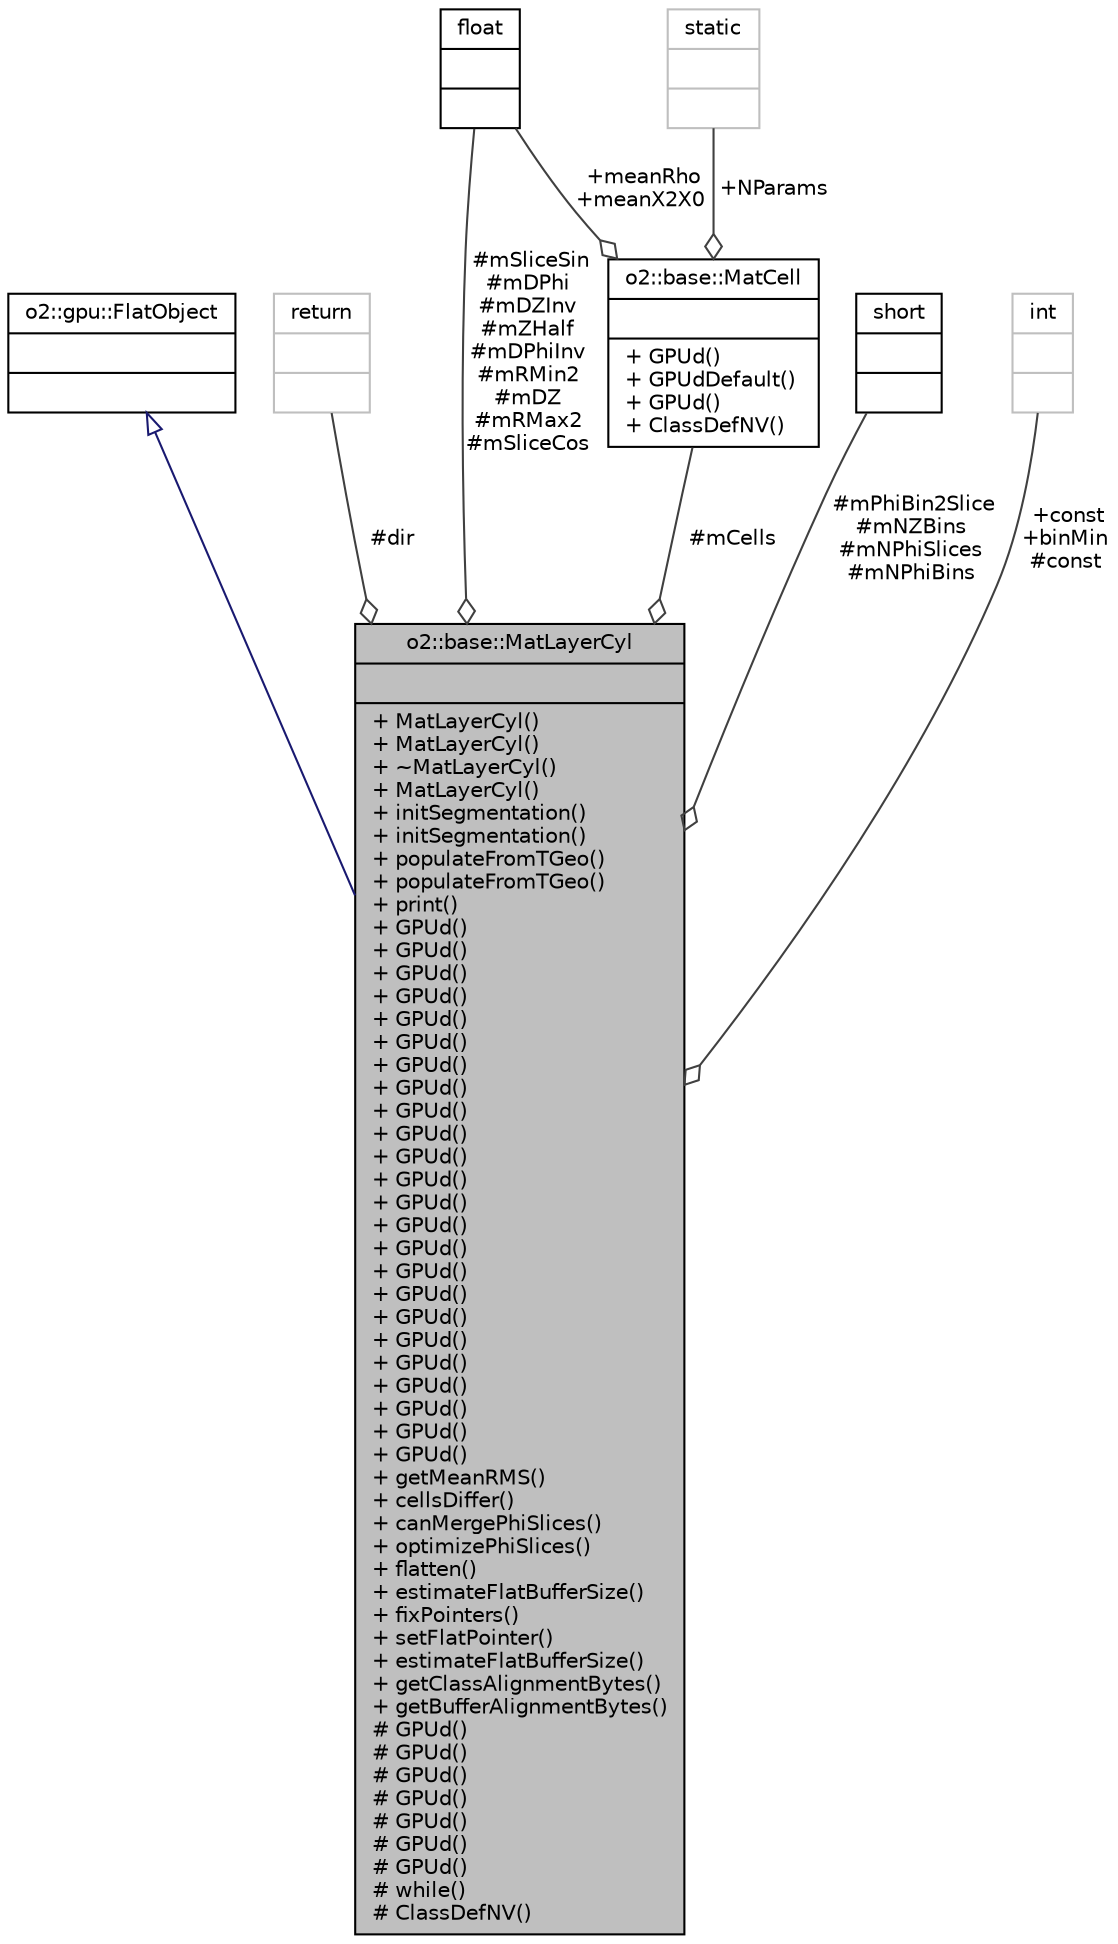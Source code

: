 digraph "o2::base::MatLayerCyl"
{
 // INTERACTIVE_SVG=YES
  bgcolor="transparent";
  edge [fontname="Helvetica",fontsize="10",labelfontname="Helvetica",labelfontsize="10"];
  node [fontname="Helvetica",fontsize="10",shape=record];
  Node1 [label="{o2::base::MatLayerCyl\n||+ MatLayerCyl()\l+ MatLayerCyl()\l+ ~MatLayerCyl()\l+ MatLayerCyl()\l+ initSegmentation()\l+ initSegmentation()\l+ populateFromTGeo()\l+ populateFromTGeo()\l+ print()\l+ GPUd()\l+ GPUd()\l+ GPUd()\l+ GPUd()\l+ GPUd()\l+ GPUd()\l+ GPUd()\l+ GPUd()\l+ GPUd()\l+ GPUd()\l+ GPUd()\l+ GPUd()\l+ GPUd()\l+ GPUd()\l+ GPUd()\l+ GPUd()\l+ GPUd()\l+ GPUd()\l+ GPUd()\l+ GPUd()\l+ GPUd()\l+ GPUd()\l+ GPUd()\l+ GPUd()\l+ getMeanRMS()\l+ cellsDiffer()\l+ canMergePhiSlices()\l+ optimizePhiSlices()\l+ flatten()\l+ estimateFlatBufferSize()\l+ fixPointers()\l+ setFlatPointer()\l+ estimateFlatBufferSize()\l+ getClassAlignmentBytes()\l+ getBufferAlignmentBytes()\l# GPUd()\l# GPUd()\l# GPUd()\l# GPUd()\l# GPUd()\l# GPUd()\l# GPUd()\l# while()\l# ClassDefNV()\l}",height=0.2,width=0.4,color="black", fillcolor="grey75", style="filled", fontcolor="black"];
  Node2 -> Node1 [dir="back",color="midnightblue",fontsize="10",style="solid",arrowtail="onormal",fontname="Helvetica"];
  Node2 [label="{o2::gpu::FlatObject\n||}",height=0.2,width=0.4,color="black",URL="$d8/db1/classo2_1_1gpu_1_1FlatObject.html"];
  Node3 -> Node1 [color="grey25",fontsize="10",style="solid",label=" #dir" ,arrowhead="odiamond",fontname="Helvetica"];
  Node3 [label="{return\n||}",height=0.2,width=0.4,color="grey75"];
  Node4 -> Node1 [color="grey25",fontsize="10",style="solid",label=" #mSliceSin\n#mDPhi\n#mDZInv\n#mZHalf\n#mDPhiInv\n#mRMin2\n#mDZ\n#mRMax2\n#mSliceCos" ,arrowhead="odiamond",fontname="Helvetica"];
  Node4 [label="{float\n||}",height=0.2,width=0.4,color="black",URL="$d4/dc3/classfloat.html"];
  Node5 -> Node1 [color="grey25",fontsize="10",style="solid",label=" #mPhiBin2Slice\n#mNZBins\n#mNPhiSlices\n#mNPhiBins" ,arrowhead="odiamond",fontname="Helvetica"];
  Node5 [label="{short\n||}",height=0.2,width=0.4,color="black",URL="$dc/d10/classshort.html"];
  Node6 -> Node1 [color="grey25",fontsize="10",style="solid",label=" +const\n+binMin\n#const" ,arrowhead="odiamond",fontname="Helvetica"];
  Node6 [label="{int\n||}",height=0.2,width=0.4,color="grey75"];
  Node7 -> Node1 [color="grey25",fontsize="10",style="solid",label=" #mCells" ,arrowhead="odiamond",fontname="Helvetica"];
  Node7 [label="{o2::base::MatCell\n||+ GPUd()\l+ GPUdDefault()\l+ GPUd()\l+ ClassDefNV()\l}",height=0.2,width=0.4,color="black",URL="$dd/dcd/structo2_1_1base_1_1MatCell.html"];
  Node4 -> Node7 [color="grey25",fontsize="10",style="solid",label=" +meanRho\n+meanX2X0" ,arrowhead="odiamond",fontname="Helvetica"];
  Node8 -> Node7 [color="grey25",fontsize="10",style="solid",label=" +NParams" ,arrowhead="odiamond",fontname="Helvetica"];
  Node8 [label="{static\n||}",height=0.2,width=0.4,color="grey75"];
}

